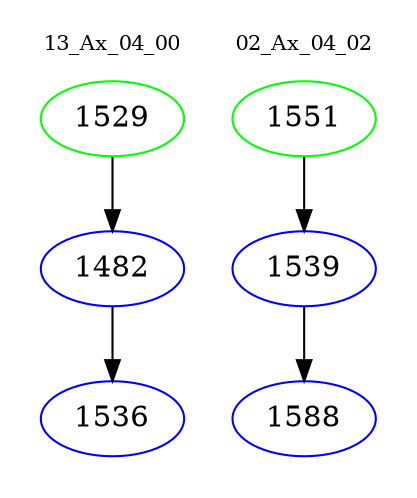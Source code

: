 digraph{
subgraph cluster_0 {
color = white
label = "13_Ax_04_00";
fontsize=10;
T0_1529 [label="1529", color="green"]
T0_1529 -> T0_1482 [color="black"]
T0_1482 [label="1482", color="blue"]
T0_1482 -> T0_1536 [color="black"]
T0_1536 [label="1536", color="blue"]
}
subgraph cluster_1 {
color = white
label = "02_Ax_04_02";
fontsize=10;
T1_1551 [label="1551", color="green"]
T1_1551 -> T1_1539 [color="black"]
T1_1539 [label="1539", color="blue"]
T1_1539 -> T1_1588 [color="black"]
T1_1588 [label="1588", color="blue"]
}
}
